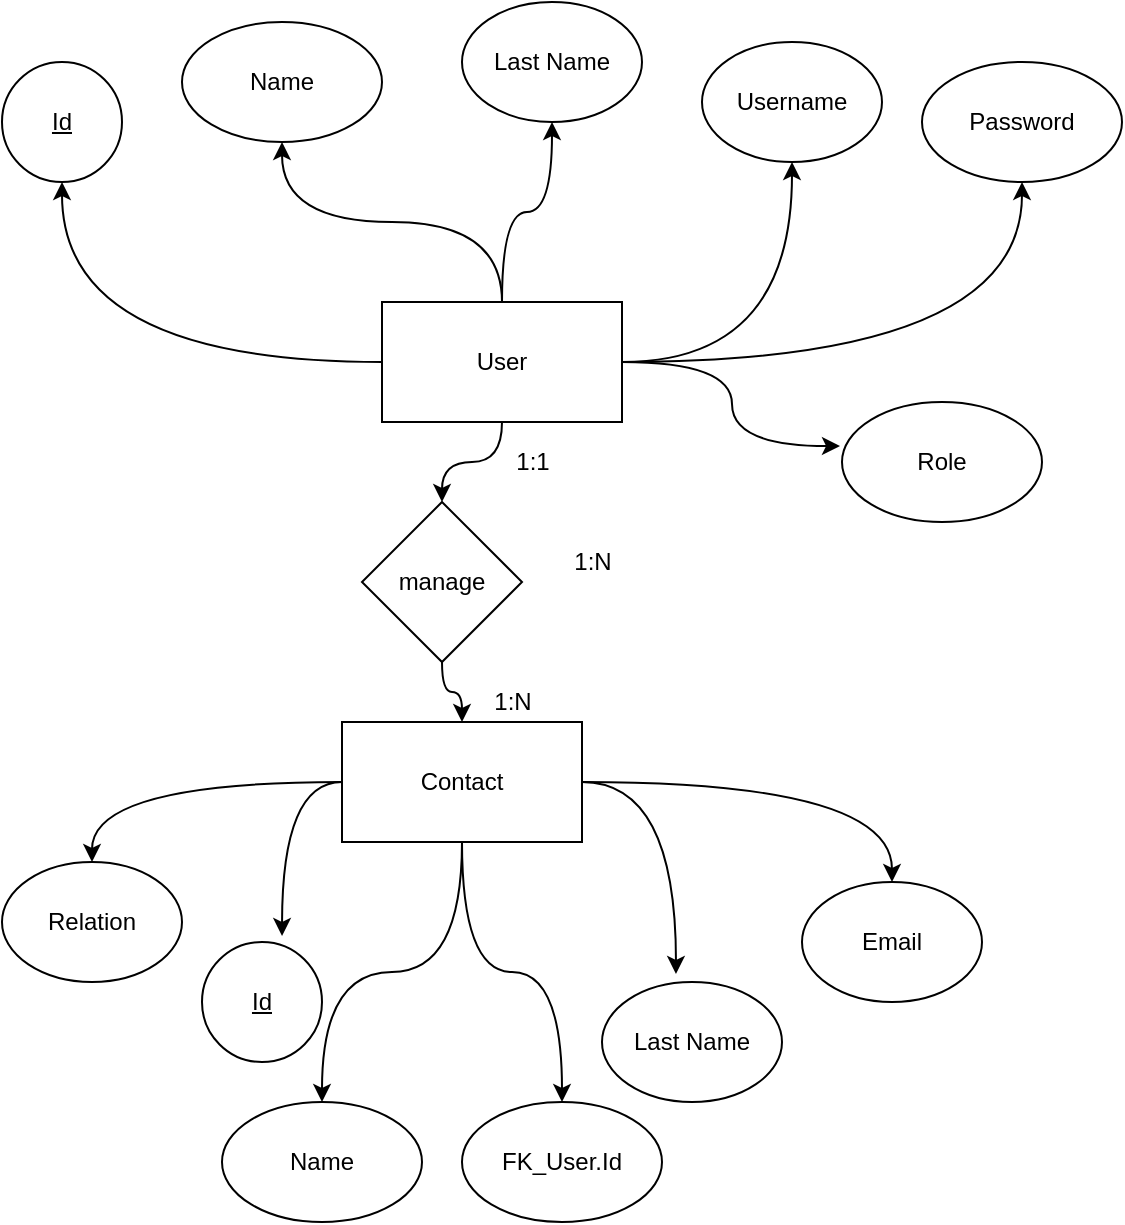 <mxfile>
    <diagram id="N5CtvQAzds8ESfZrb9HO" name="Page-1">
        <mxGraphModel dx="1592" dy="1731" grid="1" gridSize="10" guides="1" tooltips="1" connect="1" arrows="1" fold="1" page="1" pageScale="1" pageWidth="827" pageHeight="1169" math="0" shadow="0">
            <root>
                <mxCell id="0"/>
                <mxCell id="1" parent="0"/>
                <mxCell id="10" style="edgeStyle=orthogonalEdgeStyle;html=1;entryX=0.5;entryY=1;entryDx=0;entryDy=0;fontColor=none;curved=1;" parent="1" source="2" target="6" edge="1">
                    <mxGeometry relative="1" as="geometry"/>
                </mxCell>
                <mxCell id="11" style="edgeStyle=orthogonalEdgeStyle;curved=1;html=1;entryX=0.5;entryY=1;entryDx=0;entryDy=0;fontColor=none;" parent="1" source="2" target="7" edge="1">
                    <mxGeometry relative="1" as="geometry"/>
                </mxCell>
                <mxCell id="12" style="edgeStyle=orthogonalEdgeStyle;curved=1;html=1;fontColor=none;entryX=0.5;entryY=1;entryDx=0;entryDy=0;" parent="1" source="2" target="9" edge="1">
                    <mxGeometry relative="1" as="geometry">
                        <mxPoint x="270" y="110" as="targetPoint"/>
                    </mxGeometry>
                </mxCell>
                <mxCell id="20" style="edgeStyle=orthogonalEdgeStyle;curved=1;html=1;entryX=0.5;entryY=1;entryDx=0;entryDy=0;fontColor=none;" parent="1" source="2" target="15" edge="1">
                    <mxGeometry relative="1" as="geometry"/>
                </mxCell>
                <mxCell id="21" style="edgeStyle=orthogonalEdgeStyle;curved=1;html=1;entryX=-0.01;entryY=0.367;entryDx=0;entryDy=0;entryPerimeter=0;fontColor=none;" parent="1" source="2" target="19" edge="1">
                    <mxGeometry relative="1" as="geometry"/>
                </mxCell>
                <mxCell id="22" style="edgeStyle=orthogonalEdgeStyle;curved=1;html=1;fontColor=none;" parent="1" source="2" target="13" edge="1">
                    <mxGeometry relative="1" as="geometry"/>
                </mxCell>
                <mxCell id="34" style="edgeStyle=orthogonalEdgeStyle;curved=1;html=1;fontColor=none;" parent="1" source="2" target="4" edge="1">
                    <mxGeometry relative="1" as="geometry"/>
                </mxCell>
                <mxCell id="2" value="User" style="whiteSpace=wrap;html=1;" parent="1" vertex="1">
                    <mxGeometry x="110" y="120" width="120" height="60" as="geometry"/>
                </mxCell>
                <mxCell id="26" style="edgeStyle=orthogonalEdgeStyle;curved=1;html=1;entryX=0.667;entryY=-0.05;entryDx=0;entryDy=0;entryPerimeter=0;fontColor=none;" parent="1" source="3" target="23" edge="1">
                    <mxGeometry relative="1" as="geometry"/>
                </mxCell>
                <mxCell id="27" style="edgeStyle=orthogonalEdgeStyle;curved=1;html=1;entryX=0.5;entryY=0;entryDx=0;entryDy=0;fontColor=none;" parent="1" source="3" target="24" edge="1">
                    <mxGeometry relative="1" as="geometry"/>
                </mxCell>
                <mxCell id="28" style="edgeStyle=orthogonalEdgeStyle;curved=1;html=1;entryX=0.411;entryY=-0.067;entryDx=0;entryDy=0;entryPerimeter=0;fontColor=none;" parent="1" source="3" target="25" edge="1">
                    <mxGeometry relative="1" as="geometry"/>
                </mxCell>
                <mxCell id="30" style="edgeStyle=orthogonalEdgeStyle;curved=1;html=1;entryX=0.5;entryY=0;entryDx=0;entryDy=0;fontColor=none;" parent="1" source="3" target="29" edge="1">
                    <mxGeometry relative="1" as="geometry"/>
                </mxCell>
                <mxCell id="33" style="edgeStyle=orthogonalEdgeStyle;curved=1;html=1;entryX=0.5;entryY=0;entryDx=0;entryDy=0;fontColor=none;" parent="1" source="3" target="32" edge="1">
                    <mxGeometry relative="1" as="geometry"/>
                </mxCell>
                <mxCell id="41" style="edgeStyle=orthogonalEdgeStyle;html=1;entryX=0.5;entryY=0;entryDx=0;entryDy=0;curved=1;" edge="1" parent="1" source="3" target="40">
                    <mxGeometry relative="1" as="geometry"/>
                </mxCell>
                <mxCell id="3" value="Contact" style="whiteSpace=wrap;html=1;" parent="1" vertex="1">
                    <mxGeometry x="90" y="330" width="120" height="60" as="geometry"/>
                </mxCell>
                <mxCell id="35" style="edgeStyle=orthogonalEdgeStyle;curved=1;html=1;entryX=0.5;entryY=0;entryDx=0;entryDy=0;fontColor=none;" parent="1" source="4" target="3" edge="1">
                    <mxGeometry relative="1" as="geometry"/>
                </mxCell>
                <mxCell id="4" value="manage" style="rhombus;whiteSpace=wrap;html=1;" parent="1" vertex="1">
                    <mxGeometry x="100" y="220" width="80" height="80" as="geometry"/>
                </mxCell>
                <mxCell id="6" value="Id" style="ellipse;whiteSpace=wrap;html=1;fontStyle=4" parent="1" vertex="1">
                    <mxGeometry x="-80" width="60" height="60" as="geometry"/>
                </mxCell>
                <mxCell id="7" value="Name" style="ellipse;whiteSpace=wrap;html=1;" parent="1" vertex="1">
                    <mxGeometry x="10" y="-20" width="100" height="60" as="geometry"/>
                </mxCell>
                <mxCell id="9" value="Last Name" style="ellipse;whiteSpace=wrap;html=1;" parent="1" vertex="1">
                    <mxGeometry x="150" y="-30" width="90" height="60" as="geometry"/>
                </mxCell>
                <mxCell id="13" value="Username" style="ellipse;whiteSpace=wrap;html=1;" parent="1" vertex="1">
                    <mxGeometry x="270" y="-10" width="90" height="60" as="geometry"/>
                </mxCell>
                <mxCell id="15" value="Password" style="ellipse;whiteSpace=wrap;html=1;" parent="1" vertex="1">
                    <mxGeometry x="380" width="100" height="60" as="geometry"/>
                </mxCell>
                <mxCell id="19" value="Role" style="ellipse;whiteSpace=wrap;html=1;" parent="1" vertex="1">
                    <mxGeometry x="340" y="170" width="100" height="60" as="geometry"/>
                </mxCell>
                <mxCell id="23" value="Id" style="ellipse;whiteSpace=wrap;html=1;fontStyle=4" parent="1" vertex="1">
                    <mxGeometry x="20" y="440" width="60" height="60" as="geometry"/>
                </mxCell>
                <mxCell id="24" value="Name" style="ellipse;whiteSpace=wrap;html=1;" parent="1" vertex="1">
                    <mxGeometry x="30" y="520" width="100" height="60" as="geometry"/>
                </mxCell>
                <mxCell id="25" value="Last Name" style="ellipse;whiteSpace=wrap;html=1;fontStyle=0" parent="1" vertex="1">
                    <mxGeometry x="220" y="460" width="90" height="60" as="geometry"/>
                </mxCell>
                <mxCell id="29" value="Email" style="ellipse;whiteSpace=wrap;html=1;" parent="1" vertex="1">
                    <mxGeometry x="320" y="410" width="90" height="60" as="geometry"/>
                </mxCell>
                <mxCell id="32" value="Relation" style="ellipse;whiteSpace=wrap;html=1;" parent="1" vertex="1">
                    <mxGeometry x="-80" y="400" width="90" height="60" as="geometry"/>
                </mxCell>
                <mxCell id="37" value="1:1" style="text;html=1;align=center;verticalAlign=middle;resizable=0;points=[];autosize=1;" parent="1" vertex="1">
                    <mxGeometry x="170" y="190" width="30" height="20" as="geometry"/>
                </mxCell>
                <mxCell id="38" value="1:N" style="text;html=1;align=center;verticalAlign=middle;resizable=0;points=[];autosize=1;strokeColor=none;fillColor=none;" vertex="1" parent="1">
                    <mxGeometry x="160" y="310" width="30" height="20" as="geometry"/>
                </mxCell>
                <mxCell id="39" value="1:N" style="text;html=1;align=center;verticalAlign=middle;resizable=0;points=[];autosize=1;strokeColor=none;fillColor=none;" vertex="1" parent="1">
                    <mxGeometry x="200" y="240" width="30" height="20" as="geometry"/>
                </mxCell>
                <mxCell id="40" value="FK_User.Id" style="ellipse;whiteSpace=wrap;html=1;" vertex="1" parent="1">
                    <mxGeometry x="150" y="520" width="100" height="60" as="geometry"/>
                </mxCell>
            </root>
        </mxGraphModel>
    </diagram>
</mxfile>